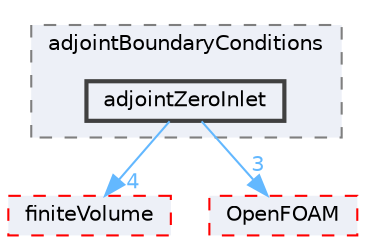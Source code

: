 digraph "src/optimisation/adjointOptimisation/adjoint/adjointBoundaryConditions/adjointZeroInlet"
{
 // LATEX_PDF_SIZE
  bgcolor="transparent";
  edge [fontname=Helvetica,fontsize=10,labelfontname=Helvetica,labelfontsize=10];
  node [fontname=Helvetica,fontsize=10,shape=box,height=0.2,width=0.4];
  compound=true
  subgraph clusterdir_1784f822592d39f816c839dc1a098cdb {
    graph [ bgcolor="#edf0f7", pencolor="grey50", label="adjointBoundaryConditions", fontname=Helvetica,fontsize=10 style="filled,dashed", URL="dir_1784f822592d39f816c839dc1a098cdb.html",tooltip=""]
  dir_b41787af07b13ac1a5f1293efe262973 [label="adjointZeroInlet", fillcolor="#edf0f7", color="grey25", style="filled,bold", URL="dir_b41787af07b13ac1a5f1293efe262973.html",tooltip=""];
  }
  dir_9bd15774b555cf7259a6fa18f99fe99b [label="finiteVolume", fillcolor="#edf0f7", color="red", style="filled,dashed", URL="dir_9bd15774b555cf7259a6fa18f99fe99b.html",tooltip=""];
  dir_c5473ff19b20e6ec4dfe5c310b3778a8 [label="OpenFOAM", fillcolor="#edf0f7", color="red", style="filled,dashed", URL="dir_c5473ff19b20e6ec4dfe5c310b3778a8.html",tooltip=""];
  dir_b41787af07b13ac1a5f1293efe262973->dir_9bd15774b555cf7259a6fa18f99fe99b [headlabel="4", labeldistance=1.5 headhref="dir_000071_001387.html" href="dir_000071_001387.html" color="steelblue1" fontcolor="steelblue1"];
  dir_b41787af07b13ac1a5f1293efe262973->dir_c5473ff19b20e6ec4dfe5c310b3778a8 [headlabel="3", labeldistance=1.5 headhref="dir_000071_002695.html" href="dir_000071_002695.html" color="steelblue1" fontcolor="steelblue1"];
}
